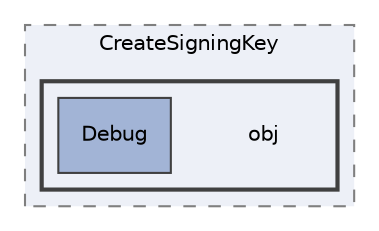 digraph "obj"
{
 // LATEX_PDF_SIZE
  edge [fontname="Helvetica",fontsize="10",labelfontname="Helvetica",labelfontsize="10"];
  node [fontname="Helvetica",fontsize="10",shape=record];
  compound=true
  subgraph clusterdir_b58b01533df9d39aaf21fc0c7071643d {
    graph [ bgcolor="#edf0f7", pencolor="grey50", style="filled,dashed,", label="CreateSigningKey", fontname="Helvetica", fontsize="10", URL="dir_b58b01533df9d39aaf21fc0c7071643d.html"]
  subgraph clusterdir_8a24f7293e9b1ef5a36065b2d3905e29 {
    graph [ bgcolor="#edf0f7", pencolor="grey25", style="filled,bold,", label="", fontname="Helvetica", fontsize="10", URL="dir_8a24f7293e9b1ef5a36065b2d3905e29.html"]
    dir_8a24f7293e9b1ef5a36065b2d3905e29 [shape=plaintext, label="obj"];
  dir_6f31db974be594099c22c69298eaa32d [shape=box, label="Debug", style="filled,", fillcolor="#a2b4d6", color="grey25", URL="dir_6f31db974be594099c22c69298eaa32d.html"];
  }
  }
}
